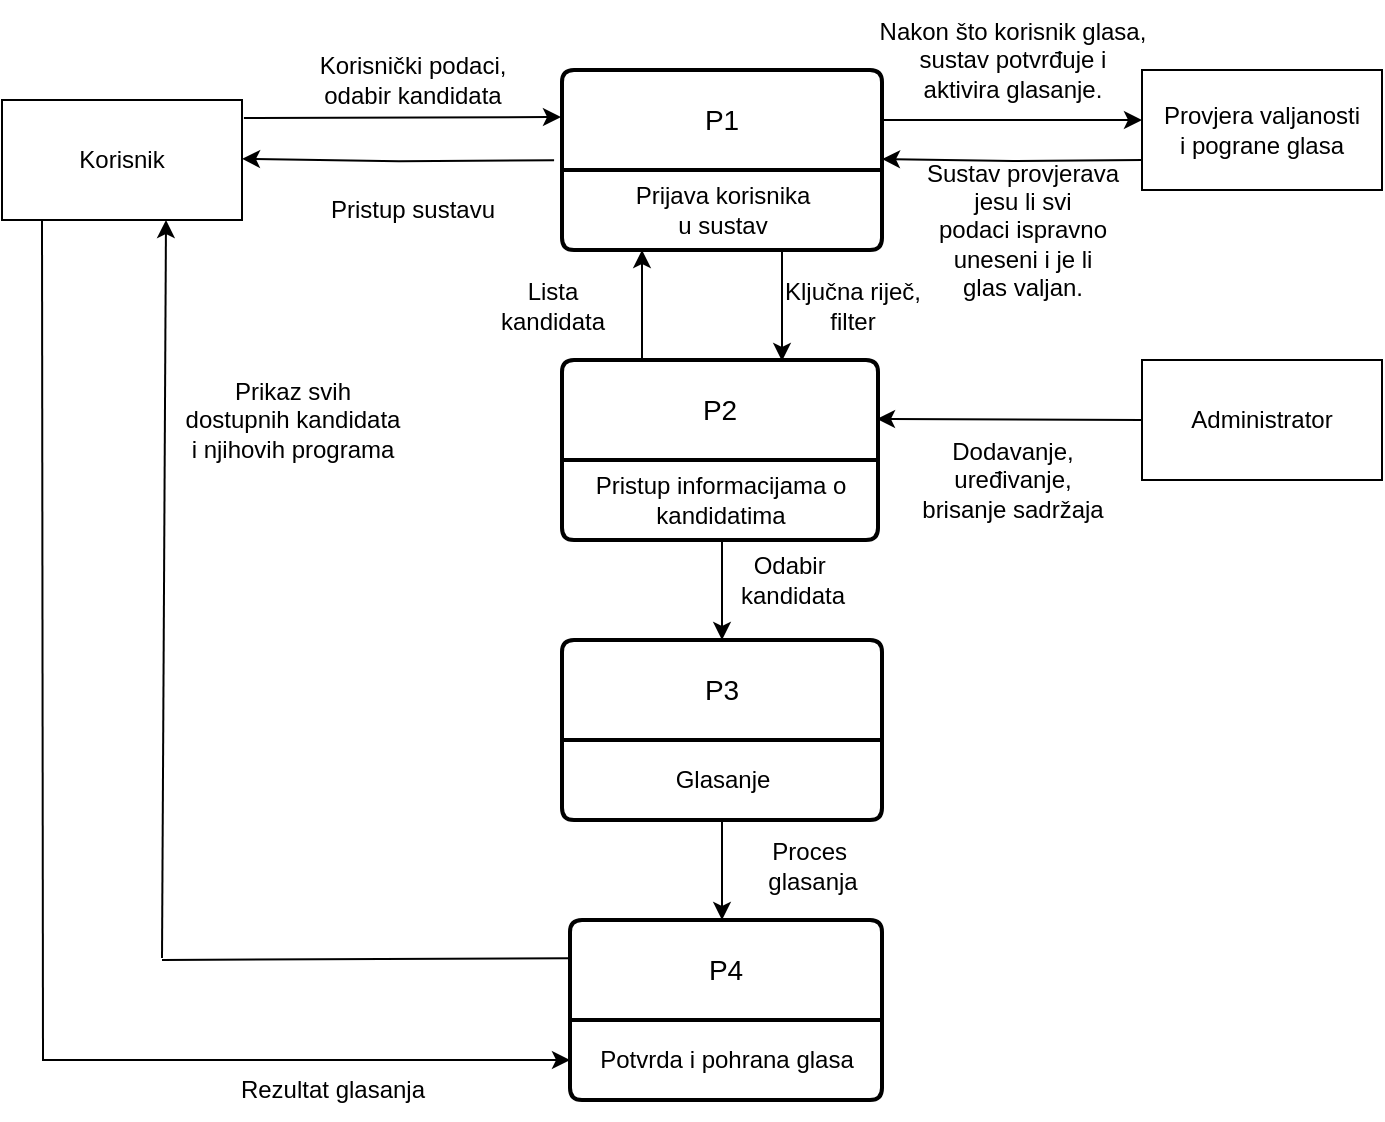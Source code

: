 <?xml version="1.0" encoding="UTF-8"?>
<mxfile version="24.7.8"><diagram name="Page-1" id="21ORsQWHsIKUVIGTKt5p"><mxGraphModel dx="1059" dy="560" grid="1" gridSize="10" guides="1" tooltips="1" connect="1" arrows="1" fold="1" page="1" pageScale="1" pageWidth="827" pageHeight="1169" math="0" shadow="0"><root><mxCell id="0"/><mxCell id="1" parent="0"/><mxCell id="k6NDIBWFTyBHspbXZSGC-20" value="P1" style="swimlane;childLayout=stackLayout;horizontal=1;startSize=50;horizontalStack=0;rounded=1;fontSize=14;fontStyle=0;strokeWidth=2;resizeParent=0;resizeLast=1;shadow=0;dashed=0;align=center;arcSize=4;whiteSpace=wrap;html=1;" parent="1" vertex="1"><mxGeometry x="360" y="75" width="160" height="90" as="geometry"/></mxCell><mxCell id="k6NDIBWFTyBHspbXZSGC-21" value="Prijava korisnika &lt;br&gt;u sustav" style="text;html=1;align=center;verticalAlign=middle;resizable=0;points=[];autosize=1;strokeColor=none;fillColor=none;" parent="k6NDIBWFTyBHspbXZSGC-20" vertex="1"><mxGeometry y="50" width="160" height="40" as="geometry"/></mxCell><mxCell id="k6NDIBWFTyBHspbXZSGC-22" value="" style="edgeStyle=orthogonalEdgeStyle;rounded=0;orthogonalLoop=1;jettySize=auto;html=1;exitX=1.008;exitY=0.15;exitDx=0;exitDy=0;exitPerimeter=0;" parent="1" source="k6NDIBWFTyBHspbXZSGC-23" edge="1"><mxGeometry relative="1" as="geometry"><mxPoint x="211" y="98" as="sourcePoint"/><mxPoint x="359.5" y="98.5" as="targetPoint"/></mxGeometry></mxCell><mxCell id="k6NDIBWFTyBHspbXZSGC-23" value="Korisnik" style="rounded=0;whiteSpace=wrap;html=1;" parent="1" vertex="1"><mxGeometry x="80" y="90" width="120" height="60" as="geometry"/></mxCell><mxCell id="k6NDIBWFTyBHspbXZSGC-24" value="" style="edgeStyle=orthogonalEdgeStyle;rounded=0;orthogonalLoop=1;jettySize=auto;html=1;exitX=0;exitY=0.443;exitDx=0;exitDy=0;exitPerimeter=0;entryX=1.033;entryY=0.617;entryDx=0;entryDy=0;entryPerimeter=0;" parent="1" edge="1"><mxGeometry relative="1" as="geometry"><mxPoint x="356.04" y="120.11" as="sourcePoint"/><mxPoint x="200.0" y="119.41" as="targetPoint"/></mxGeometry></mxCell><mxCell id="k6NDIBWFTyBHspbXZSGC-25" value="Korisnički podaci,&lt;br&gt;odabir kandidata" style="text;html=1;align=center;verticalAlign=middle;resizable=0;points=[];autosize=1;strokeColor=none;fillColor=none;" parent="1" vertex="1"><mxGeometry x="225" y="60" width="120" height="40" as="geometry"/></mxCell><mxCell id="k6NDIBWFTyBHspbXZSGC-26" value="Pristup sustavu" style="text;html=1;align=center;verticalAlign=middle;resizable=0;points=[];autosize=1;strokeColor=none;fillColor=none;" parent="1" vertex="1"><mxGeometry x="230" y="130" width="110" height="30" as="geometry"/></mxCell><mxCell id="k6NDIBWFTyBHspbXZSGC-27" value="P2" style="swimlane;childLayout=stackLayout;horizontal=1;startSize=50;horizontalStack=0;rounded=1;fontSize=14;fontStyle=0;strokeWidth=2;resizeParent=0;resizeLast=1;shadow=0;dashed=0;align=center;arcSize=4;whiteSpace=wrap;html=1;" parent="1" vertex="1"><mxGeometry x="360" y="220" width="158" height="90" as="geometry"/></mxCell><mxCell id="k6NDIBWFTyBHspbXZSGC-28" value="Pristup informacijama o&lt;div&gt;kandidatima&lt;/div&gt;" style="text;html=1;align=center;verticalAlign=middle;resizable=0;points=[];autosize=1;strokeColor=none;fillColor=none;" parent="k6NDIBWFTyBHspbXZSGC-27" vertex="1"><mxGeometry y="50" width="158" height="40" as="geometry"/></mxCell><mxCell id="k6NDIBWFTyBHspbXZSGC-29" value="" style="edgeStyle=orthogonalEdgeStyle;rounded=0;orthogonalLoop=1;jettySize=auto;html=1;entryX=1.033;entryY=0.617;entryDx=0;entryDy=0;entryPerimeter=0;" parent="1" edge="1"><mxGeometry relative="1" as="geometry"><mxPoint x="400" y="220" as="sourcePoint"/><mxPoint x="400" y="165.0" as="targetPoint"/><Array as="points"><mxPoint x="400" y="185"/><mxPoint x="400" y="185"/></Array></mxGeometry></mxCell><mxCell id="k6NDIBWFTyBHspbXZSGC-30" value="Lista &lt;br&gt;kandidata" style="text;html=1;align=center;verticalAlign=middle;resizable=0;points=[];autosize=1;strokeColor=none;fillColor=none;" parent="1" vertex="1"><mxGeometry x="315" y="173" width="80" height="40" as="geometry"/></mxCell><mxCell id="k6NDIBWFTyBHspbXZSGC-31" value="Ključna riječ, &lt;br&gt;filter" style="text;html=1;align=center;verticalAlign=middle;resizable=0;points=[];autosize=1;strokeColor=none;fillColor=none;" parent="1" vertex="1"><mxGeometry x="460" y="173" width="90" height="40" as="geometry"/></mxCell><mxCell id="k6NDIBWFTyBHspbXZSGC-33" value="P3" style="swimlane;childLayout=stackLayout;horizontal=1;startSize=50;horizontalStack=0;rounded=1;fontSize=14;fontStyle=0;strokeWidth=2;resizeParent=0;resizeLast=1;shadow=0;dashed=0;align=center;arcSize=4;whiteSpace=wrap;html=1;" parent="1" vertex="1"><mxGeometry x="360" y="360" width="160" height="90" as="geometry"/></mxCell><mxCell id="k6NDIBWFTyBHspbXZSGC-34" value="Glasanje" style="text;html=1;align=center;verticalAlign=middle;resizable=0;points=[];autosize=1;strokeColor=none;fillColor=none;" parent="k6NDIBWFTyBHspbXZSGC-33" vertex="1"><mxGeometry y="50" width="160" height="40" as="geometry"/></mxCell><mxCell id="k6NDIBWFTyBHspbXZSGC-35" value="" style="edgeStyle=orthogonalEdgeStyle;rounded=0;orthogonalLoop=1;jettySize=auto;html=1;" parent="1" edge="1"><mxGeometry relative="1" as="geometry"><mxPoint x="470" y="165.5" as="sourcePoint"/><mxPoint x="470" y="220.5" as="targetPoint"/></mxGeometry></mxCell><mxCell id="k6NDIBWFTyBHspbXZSGC-37" value="" style="endArrow=none;html=1;rounded=0;" parent="1" edge="1"><mxGeometry width="50" height="50" relative="1" as="geometry"><mxPoint x="100.5" y="570" as="sourcePoint"/><mxPoint x="100" y="150" as="targetPoint"/></mxGeometry></mxCell><mxCell id="k6NDIBWFTyBHspbXZSGC-38" value="" style="endArrow=classic;html=1;rounded=0;entryX=-0.013;entryY=0.433;entryDx=0;entryDy=0;entryPerimeter=0;" parent="1" edge="1"><mxGeometry width="50" height="50" relative="1" as="geometry"><mxPoint x="100" y="570" as="sourcePoint"/><mxPoint x="364.0" y="570" as="targetPoint"/></mxGeometry></mxCell><mxCell id="k6NDIBWFTyBHspbXZSGC-39" value="Odabir&amp;nbsp;&lt;br&gt;kandidata" style="text;html=1;align=center;verticalAlign=middle;resizable=0;points=[];autosize=1;strokeColor=none;fillColor=none;" parent="1" vertex="1"><mxGeometry x="435" y="310" width="80" height="40" as="geometry"/></mxCell><mxCell id="k6NDIBWFTyBHspbXZSGC-48" value="Rezultat glasanja" style="text;html=1;align=center;verticalAlign=middle;resizable=0;points=[];autosize=1;strokeColor=none;fillColor=none;" parent="1" vertex="1"><mxGeometry x="185" y="570" width="120" height="30" as="geometry"/></mxCell><mxCell id="k6NDIBWFTyBHspbXZSGC-50" value="Administrator" style="rounded=0;whiteSpace=wrap;html=1;" parent="1" vertex="1"><mxGeometry x="650" y="220" width="120" height="60" as="geometry"/></mxCell><mxCell id="k6NDIBWFTyBHspbXZSGC-51" value="Dodavanje,&lt;br&gt;uređivanje,&lt;br&gt;brisanje sadržaja" style="text;html=1;align=center;verticalAlign=middle;resizable=0;points=[];autosize=1;strokeColor=none;fillColor=none;" parent="1" vertex="1"><mxGeometry x="530" y="250" width="110" height="60" as="geometry"/></mxCell><mxCell id="k6NDIBWFTyBHspbXZSGC-52" value="" style="edgeStyle=orthogonalEdgeStyle;rounded=0;orthogonalLoop=1;jettySize=auto;html=1;exitX=0;exitY=0.5;exitDx=0;exitDy=0;" parent="1" edge="1"><mxGeometry relative="1" as="geometry"><mxPoint x="650" y="120" as="sourcePoint"/><mxPoint x="520" y="119.5" as="targetPoint"/></mxGeometry></mxCell><mxCell id="k6NDIBWFTyBHspbXZSGC-53" value="Provjera valjanosti&lt;div&gt;i pograne glasa&lt;/div&gt;" style="rounded=0;whiteSpace=wrap;html=1;" parent="1" vertex="1"><mxGeometry x="650" y="75" width="120" height="60" as="geometry"/></mxCell><mxCell id="k6NDIBWFTyBHspbXZSGC-54" value="" style="edgeStyle=orthogonalEdgeStyle;rounded=0;orthogonalLoop=1;jettySize=auto;html=1;exitX=1.003;exitY=0.222;exitDx=0;exitDy=0;exitPerimeter=0;" parent="1" edge="1"><mxGeometry relative="1" as="geometry"><mxPoint x="520.45" y="100.0" as="sourcePoint"/><mxPoint x="650" y="100.02" as="targetPoint"/></mxGeometry></mxCell><mxCell id="k6NDIBWFTyBHspbXZSGC-55" value="Nakon što korisnik glasa,&lt;div&gt;&amp;nbsp;sustav potvrđuje i&amp;nbsp;&lt;/div&gt;&lt;div&gt;aktivira glasanje.&lt;/div&gt;" style="text;html=1;align=center;verticalAlign=middle;resizable=0;points=[];autosize=1;strokeColor=none;fillColor=none;" parent="1" vertex="1"><mxGeometry x="505" y="40" width="160" height="60" as="geometry"/></mxCell><mxCell id="k6NDIBWFTyBHspbXZSGC-56" value="Sustav provjerava&lt;div&gt;&amp;nbsp;jesu li svi&amp;nbsp;&lt;/div&gt;&lt;div&gt;podaci ispravno&lt;/div&gt;&lt;div&gt;&amp;nbsp;uneseni i je li&amp;nbsp;&lt;/div&gt;&lt;div&gt;glas valjan.&lt;/div&gt;" style="text;html=1;align=center;verticalAlign=middle;resizable=0;points=[];autosize=1;strokeColor=none;fillColor=none;" parent="1" vertex="1"><mxGeometry x="530" y="110" width="120" height="90" as="geometry"/></mxCell><mxCell id="k6NDIBWFTyBHspbXZSGC-68" value="" style="edgeStyle=orthogonalEdgeStyle;rounded=0;orthogonalLoop=1;jettySize=auto;html=1;" parent="1" edge="1"><mxGeometry relative="1" as="geometry"><mxPoint x="440" y="310" as="sourcePoint"/><mxPoint x="440" y="360" as="targetPoint"/></mxGeometry></mxCell><mxCell id="k6NDIBWFTyBHspbXZSGC-70" value="" style="edgeStyle=orthogonalEdgeStyle;rounded=0;orthogonalLoop=1;jettySize=auto;html=1;exitX=0;exitY=0.5;exitDx=0;exitDy=0;" parent="1" source="k6NDIBWFTyBHspbXZSGC-50" edge="1"><mxGeometry relative="1" as="geometry"><mxPoint x="640" y="249.5" as="sourcePoint"/><mxPoint x="517.5" y="249.5" as="targetPoint"/></mxGeometry></mxCell><mxCell id="k6NDIBWFTyBHspbXZSGC-71" value="P4" style="swimlane;childLayout=stackLayout;horizontal=1;startSize=50;horizontalStack=0;rounded=1;fontSize=14;fontStyle=0;strokeWidth=2;resizeParent=0;resizeLast=1;shadow=0;dashed=0;align=center;arcSize=4;whiteSpace=wrap;html=1;" parent="1" vertex="1"><mxGeometry x="364" y="500" width="156" height="90" as="geometry"/></mxCell><mxCell id="k6NDIBWFTyBHspbXZSGC-72" value="Potvrda i pohrana glasa" style="text;html=1;align=center;verticalAlign=middle;resizable=0;points=[];autosize=1;strokeColor=none;fillColor=none;" parent="k6NDIBWFTyBHspbXZSGC-71" vertex="1"><mxGeometry y="50" width="156" height="40" as="geometry"/></mxCell><mxCell id="k6NDIBWFTyBHspbXZSGC-73" value="" style="edgeStyle=orthogonalEdgeStyle;rounded=0;orthogonalLoop=1;jettySize=auto;html=1;" parent="1" edge="1"><mxGeometry relative="1" as="geometry"><mxPoint x="440" y="450" as="sourcePoint"/><mxPoint x="440" y="500" as="targetPoint"/></mxGeometry></mxCell><mxCell id="k6NDIBWFTyBHspbXZSGC-76" value="" style="endArrow=classic;html=1;rounded=0;entryX=0.85;entryY=1.017;entryDx=0;entryDy=0;entryPerimeter=0;" parent="1" edge="1"><mxGeometry width="50" height="50" relative="1" as="geometry"><mxPoint x="160" y="518.98" as="sourcePoint"/><mxPoint x="162" y="150.0" as="targetPoint"/></mxGeometry></mxCell><mxCell id="k6NDIBWFTyBHspbXZSGC-77" value="" style="endArrow=none;html=1;rounded=0;entryX=-0.001;entryY=0.212;entryDx=0;entryDy=0;entryPerimeter=0;" parent="1" target="k6NDIBWFTyBHspbXZSGC-71" edge="1"><mxGeometry width="50" height="50" relative="1" as="geometry"><mxPoint x="160" y="520" as="sourcePoint"/><mxPoint x="358" y="520" as="targetPoint"/></mxGeometry></mxCell><mxCell id="k6NDIBWFTyBHspbXZSGC-79" value="Prikaz svih&lt;br&gt;dostupnih kandidata&lt;div&gt;i njihovih programa&lt;/div&gt;" style="text;html=1;align=center;verticalAlign=middle;resizable=0;points=[];autosize=1;strokeColor=none;fillColor=none;" parent="1" vertex="1"><mxGeometry x="160" y="220" width="130" height="60" as="geometry"/></mxCell><mxCell id="k6NDIBWFTyBHspbXZSGC-80" value="Proces&amp;nbsp;&lt;div&gt;glasanja&lt;/div&gt;" style="text;html=1;align=center;verticalAlign=middle;resizable=0;points=[];autosize=1;strokeColor=none;fillColor=none;" parent="1" vertex="1"><mxGeometry x="450" y="453" width="70" height="40" as="geometry"/></mxCell></root></mxGraphModel></diagram></mxfile>